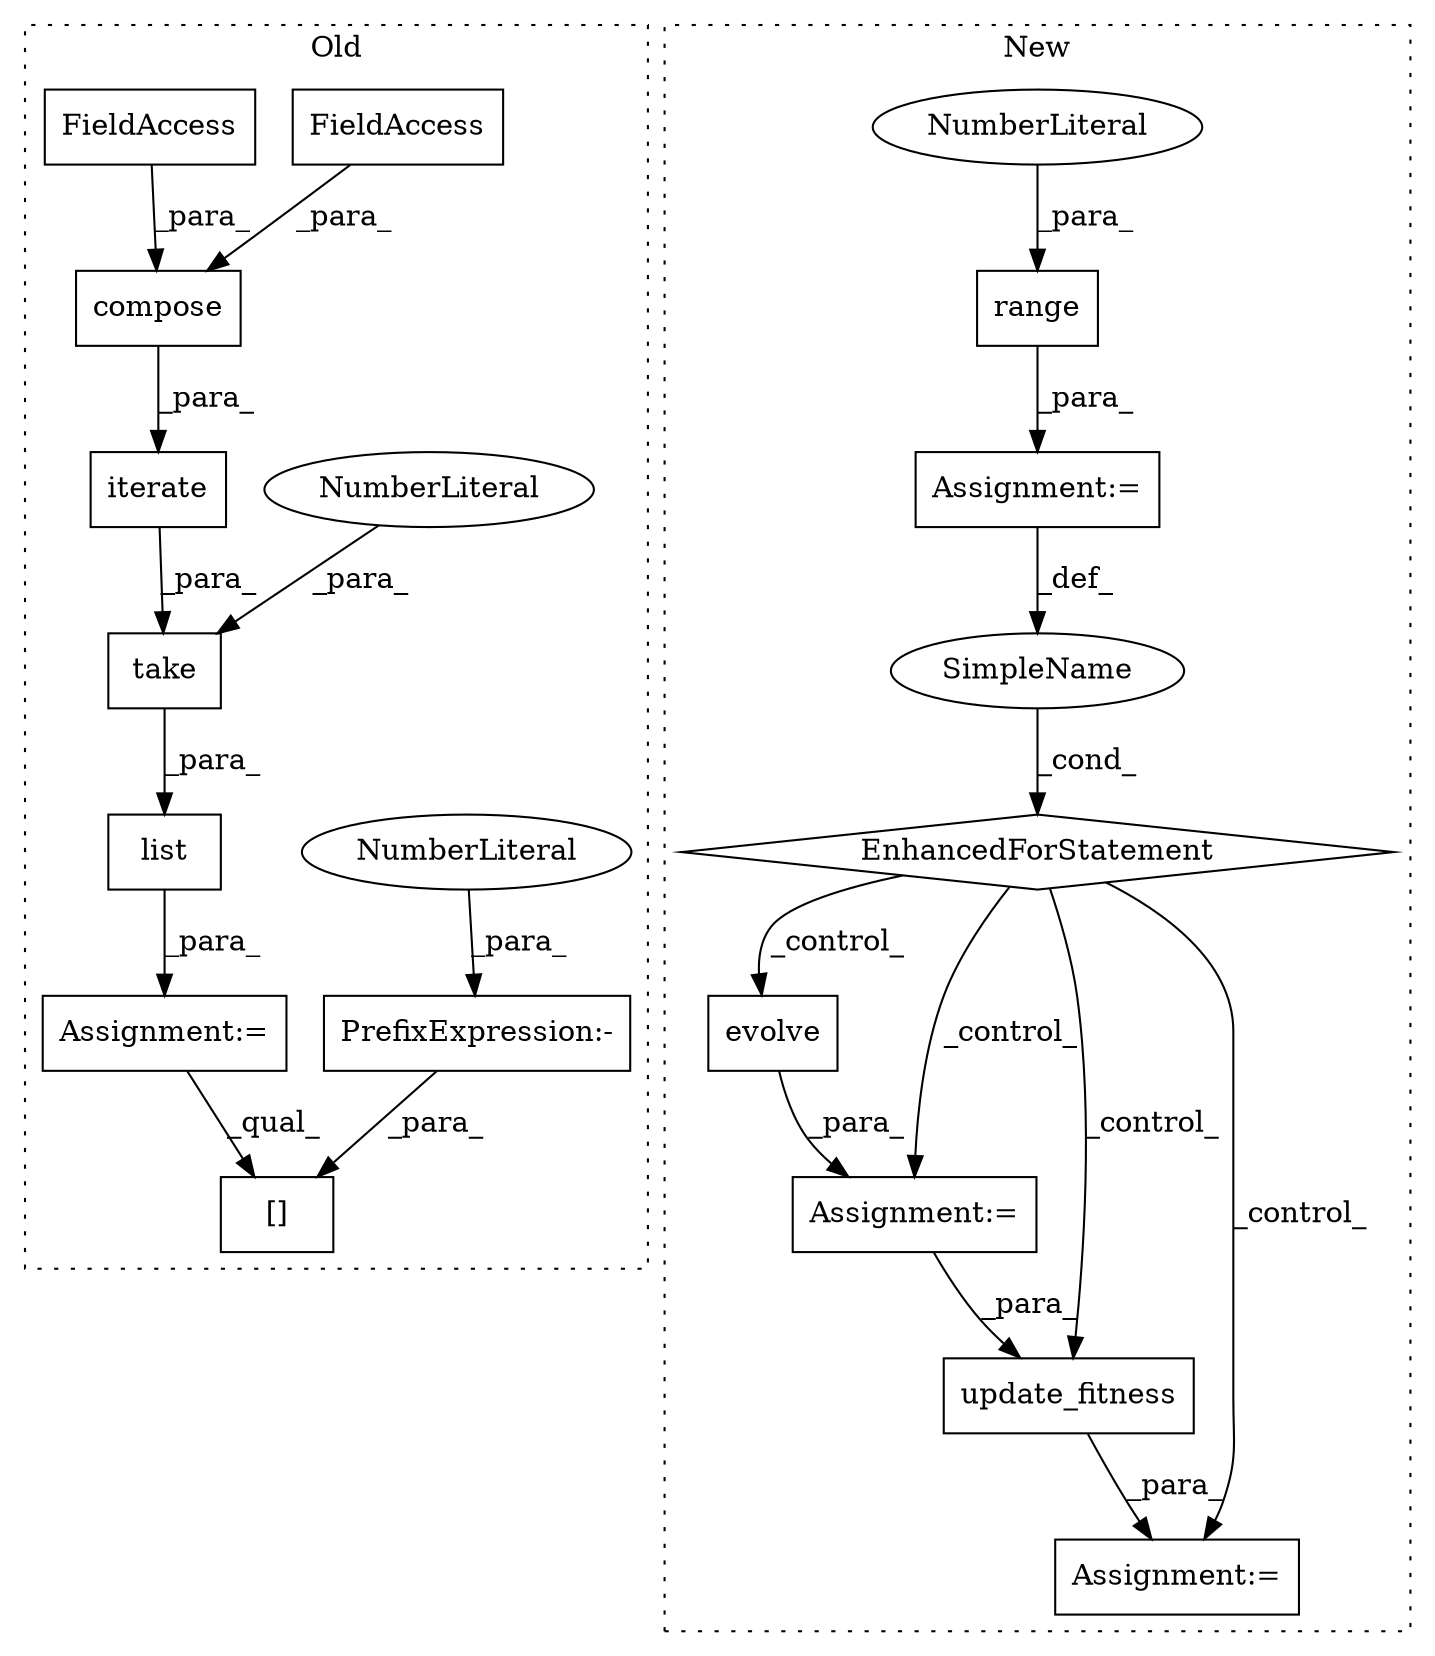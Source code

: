 digraph G {
subgraph cluster0 {
1 [label="iterate" a="32" s="2714,2805" l="8,1" shape="box"];
7 [label="[]" a="2" s="2868,2882" l="12,1" shape="box"];
10 [label="list" a="32" s="2824,2848" l="5,1" shape="box"];
11 [label="PrefixExpression:-" a="38" s="2880" l="1" shape="box"];
12 [label="NumberLiteral" a="34" s="2881" l="1" shape="ellipse"];
14 [label="take" a="32" s="2835,2847" l="5,1" shape="box"];
15 [label="NumberLiteral" a="34" s="2840" l="2" shape="ellipse"];
16 [label="compose" a="32" s="2728,2767" l="8,1" shape="box"];
17 [label="FieldAccess" a="22" s="2753" l="14" shape="box"];
18 [label="FieldAccess" a="22" s="2736" l="16" shape="box"];
20 [label="Assignment:=" a="7" s="2823" l="1" shape="box"];
label = "Old";
style="dotted";
}
subgraph cluster1 {
2 [label="EnhancedForStatement" a="70" s="2792,2864" l="53,2" shape="diamond"];
3 [label="SimpleName" a="42" s="2849" l="3" shape="ellipse"];
4 [label="Assignment:=" a="7" s="2877" l="1" shape="box"];
5 [label="Assignment:=" a="7" s="2792,2864" l="53,2" shape="box"];
6 [label="range" a="32" s="2855,2863" l="6,1" shape="box"];
8 [label="NumberLiteral" a="34" s="2861" l="2" shape="ellipse"];
9 [label="update_fitness" a="32" s="2911,2929" l="15,1" shape="box"];
13 [label="evolve" a="32" s="2888,2898" l="7,1" shape="box"];
19 [label="Assignment:=" a="7" s="2910" l="1" shape="box"];
label = "New";
style="dotted";
}
1 -> 14 [label="_para_"];
2 -> 13 [label="_control_"];
2 -> 9 [label="_control_"];
2 -> 4 [label="_control_"];
2 -> 19 [label="_control_"];
3 -> 2 [label="_cond_"];
4 -> 9 [label="_para_"];
5 -> 3 [label="_def_"];
6 -> 5 [label="_para_"];
8 -> 6 [label="_para_"];
9 -> 19 [label="_para_"];
10 -> 20 [label="_para_"];
11 -> 7 [label="_para_"];
12 -> 11 [label="_para_"];
13 -> 4 [label="_para_"];
14 -> 10 [label="_para_"];
15 -> 14 [label="_para_"];
16 -> 1 [label="_para_"];
17 -> 16 [label="_para_"];
18 -> 16 [label="_para_"];
20 -> 7 [label="_qual_"];
}